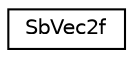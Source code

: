 digraph "Graphical Class Hierarchy"
{
 // LATEX_PDF_SIZE
  edge [fontname="Helvetica",fontsize="10",labelfontname="Helvetica",labelfontsize="10"];
  node [fontname="Helvetica",fontsize="10",shape=record];
  rankdir="LR";
  Node0 [label="SbVec2f",height=0.2,width=0.4,color="black", fillcolor="white", style="filled",URL="$classSbVec2f.html",tooltip="The SbVec2f class is a 2 dimensional vector with floating point coordinates."];
}
